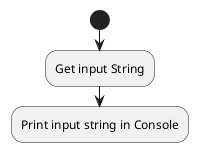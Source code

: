 @startuml
'https://plantuml.com/activity-diagram-beta

start
    :Get input String;
    :Print input string in Console;
@enduml
